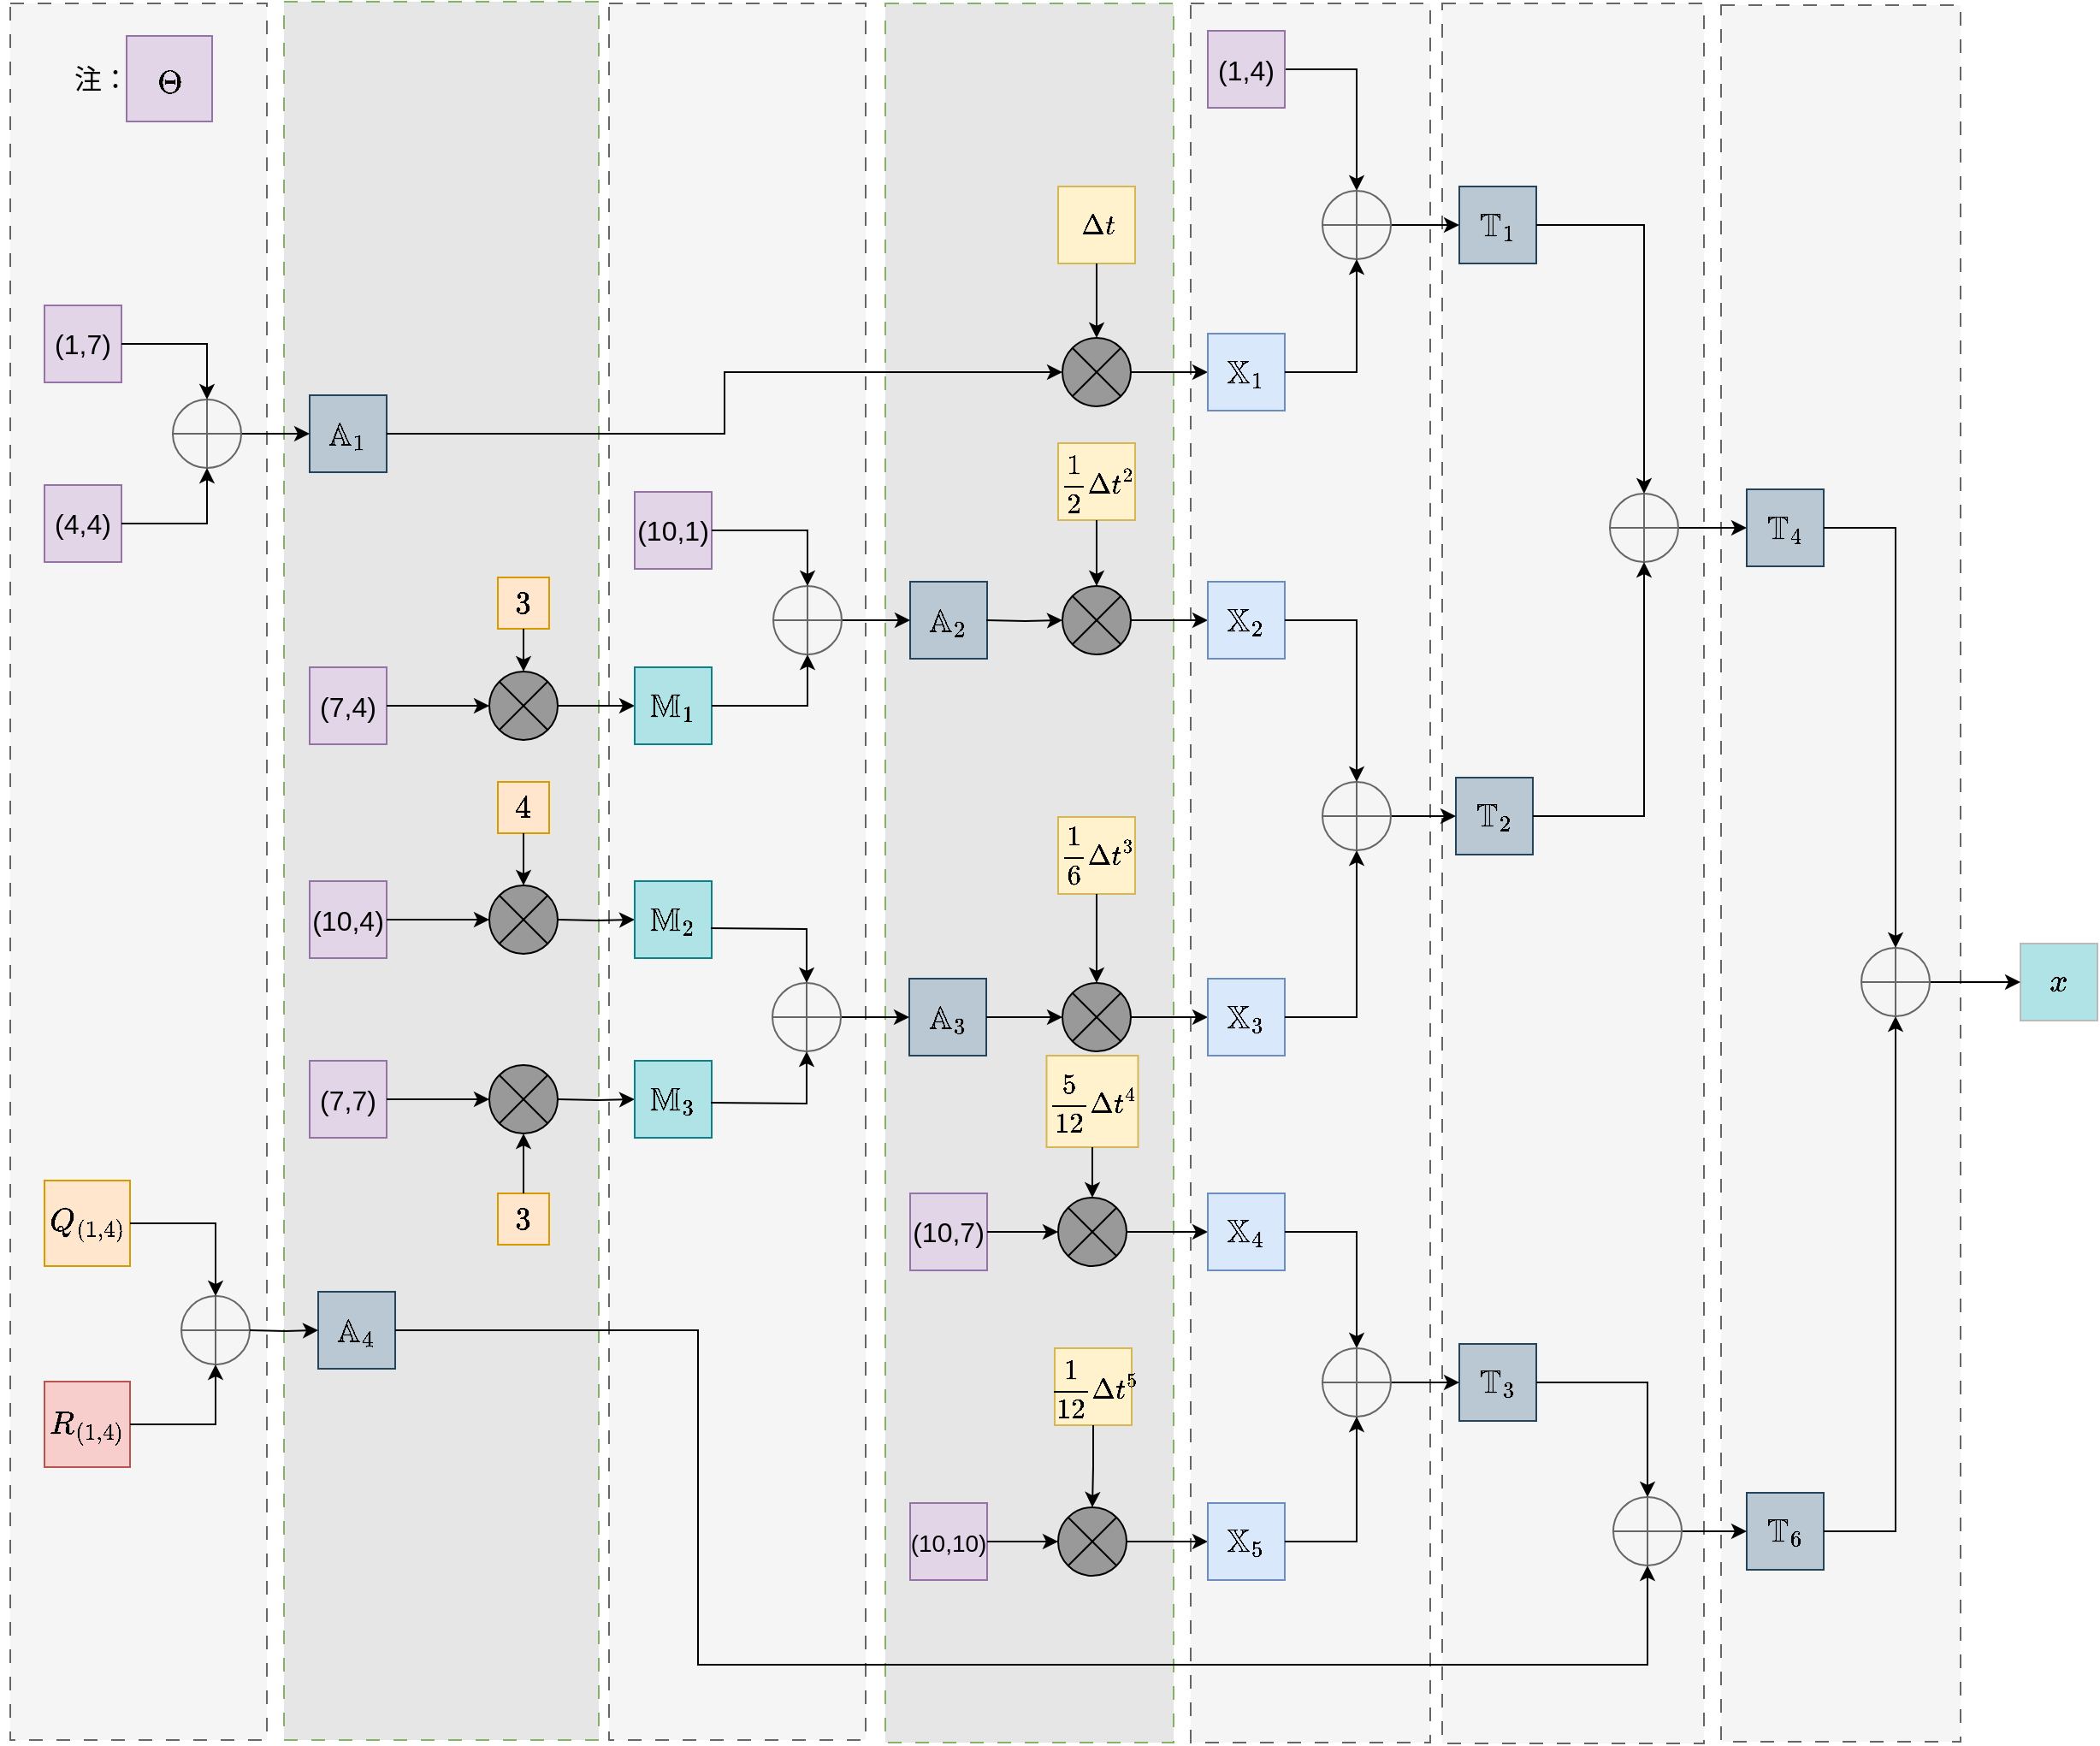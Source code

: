 <mxfile version="24.7.13">
  <diagram name="第 1 页" id="GiNAaCklsX_8uzecNkrt">
    <mxGraphModel dx="1613" dy="132" grid="0" gridSize="10" guides="1" tooltips="1" connect="1" arrows="1" fold="1" page="1" pageScale="1" pageWidth="827" pageHeight="1169" math="1" shadow="0">
      <root>
        <mxCell id="0" />
        <mxCell id="1" parent="0" />
        <mxCell id="vYAjjvCld0Y-YH37jlVp-1" value="" style="rounded=0;whiteSpace=wrap;html=1;dashed=1;dashPattern=8 8;fillColor=#f5f5f5;fontColor=#333333;strokeColor=#666666;" vertex="1" parent="1">
          <mxGeometry x="2210" y="1271" width="140" height="1015" as="geometry" />
        </mxCell>
        <mxCell id="vYAjjvCld0Y-YH37jlVp-2" value="" style="rounded=0;whiteSpace=wrap;html=1;dashed=1;dashPattern=8 8;fillColor=#f5f5f5;fontColor=#333333;strokeColor=#666666;" vertex="1" parent="1">
          <mxGeometry x="2047" y="1270" width="153" height="1017" as="geometry" />
        </mxCell>
        <mxCell id="vYAjjvCld0Y-YH37jlVp-3" value="" style="rounded=0;whiteSpace=wrap;html=1;dashed=1;dashPattern=8 8;fillColor=#f5f5f5;fontColor=#333333;strokeColor=#666666;" vertex="1" parent="1">
          <mxGeometry x="1900" y="1270" width="140" height="1016.5" as="geometry" />
        </mxCell>
        <mxCell id="vYAjjvCld0Y-YH37jlVp-4" value="" style="rounded=0;whiteSpace=wrap;html=1;dashed=1;dashPattern=8 8;strokeColor=#82b366;fillColor=#E6E6E6;" vertex="1" parent="1">
          <mxGeometry x="1721.5" y="1270" width="168.5" height="1016.5" as="geometry" />
        </mxCell>
        <mxCell id="vYAjjvCld0Y-YH37jlVp-5" value="" style="rounded=0;whiteSpace=wrap;html=1;dashed=1;dashPattern=8 8;fillColor=#f5f5f5;fontColor=#333333;strokeColor=#666666;" vertex="1" parent="1">
          <mxGeometry x="1560" y="1270" width="150" height="1015" as="geometry" />
        </mxCell>
        <mxCell id="vYAjjvCld0Y-YH37jlVp-6" value="" style="rounded=0;whiteSpace=wrap;html=1;dashed=1;dashPattern=8 8;strokeColor=#82b366;fillColor=#E6E6E6;" vertex="1" parent="1">
          <mxGeometry x="1370" y="1269" width="184" height="1016" as="geometry" />
        </mxCell>
        <mxCell id="vYAjjvCld0Y-YH37jlVp-7" value="" style="rounded=0;whiteSpace=wrap;html=1;dashed=1;dashPattern=8 8;fillColor=#f5f5f5;fontColor=#333333;strokeColor=#666666;" vertex="1" parent="1">
          <mxGeometry x="1210" y="1270" width="150" height="1015" as="geometry" />
        </mxCell>
        <mxCell id="vYAjjvCld0Y-YH37jlVp-8" value="" style="whiteSpace=wrap;html=1;aspect=fixed;fillColor=#e1d5e7;strokeColor=#9673a6;fontSize=16;" vertex="1" parent="1">
          <mxGeometry x="1278" y="1289" width="50" height="50" as="geometry" />
        </mxCell>
        <mxCell id="vYAjjvCld0Y-YH37jlVp-9" style="edgeStyle=orthogonalEdgeStyle;rounded=0;orthogonalLoop=1;jettySize=auto;html=1;entryX=0.5;entryY=0;entryDx=0;entryDy=0;entryPerimeter=0;" edge="1" parent="1" source="vYAjjvCld0Y-YH37jlVp-10" target="vYAjjvCld0Y-YH37jlVp-99">
          <mxGeometry relative="1" as="geometry">
            <mxPoint x="2005" y="1342" as="targetPoint" />
          </mxGeometry>
        </mxCell>
        <mxCell id="vYAjjvCld0Y-YH37jlVp-10" value="(1,4)" style="whiteSpace=wrap;html=1;aspect=fixed;fillColor=#e1d5e7;strokeColor=#9673a6;fontSize=16;" vertex="1" parent="1">
          <mxGeometry x="1910" y="1286" width="45" height="45" as="geometry" />
        </mxCell>
        <mxCell id="vYAjjvCld0Y-YH37jlVp-12" value="(1,7)" style="whiteSpace=wrap;html=1;aspect=fixed;fillColor=#e1d5e7;strokeColor=#9673a6;fontSize=16;" vertex="1" parent="1">
          <mxGeometry x="1230" y="1446.5" width="45" height="45" as="geometry" />
        </mxCell>
        <mxCell id="vYAjjvCld0Y-YH37jlVp-13" value="(4,4)" style="whiteSpace=wrap;html=1;aspect=fixed;fillColor=#e1d5e7;strokeColor=#9673a6;fontSize=16;" vertex="1" parent="1">
          <mxGeometry x="1230" y="1551.5" width="45" height="45" as="geometry" />
        </mxCell>
        <mxCell id="vYAjjvCld0Y-YH37jlVp-14" value="(10,1)" style="whiteSpace=wrap;html=1;aspect=fixed;fillColor=#e1d5e7;strokeColor=#9673a6;fontSize=16;" vertex="1" parent="1">
          <mxGeometry x="1575" y="1555.5" width="45" height="45" as="geometry" />
        </mxCell>
        <mxCell id="vYAjjvCld0Y-YH37jlVp-15" value="(7,4)" style="whiteSpace=wrap;html=1;aspect=fixed;fillColor=#e1d5e7;strokeColor=#9673a6;fontSize=16;" vertex="1" parent="1">
          <mxGeometry x="1385" y="1658" width="45" height="45" as="geometry" />
        </mxCell>
        <mxCell id="vYAjjvCld0Y-YH37jlVp-16" value="(10,4)" style="whiteSpace=wrap;html=1;aspect=fixed;fillColor=#e1d5e7;strokeColor=#9673a6;fontSize=16;" vertex="1" parent="1">
          <mxGeometry x="1385" y="1783" width="45" height="45" as="geometry" />
        </mxCell>
        <mxCell id="vYAjjvCld0Y-YH37jlVp-17" value="(7,7)" style="whiteSpace=wrap;html=1;aspect=fixed;fillColor=#e1d5e7;strokeColor=#9673a6;fontSize=16;" vertex="1" parent="1">
          <mxGeometry x="1385" y="1888" width="45" height="45" as="geometry" />
        </mxCell>
        <mxCell id="vYAjjvCld0Y-YH37jlVp-18" value="(10,7)" style="whiteSpace=wrap;html=1;aspect=fixed;fillColor=#e1d5e7;strokeColor=#9673a6;fontSize=16;" vertex="1" parent="1">
          <mxGeometry x="1736" y="1965.5" width="45" height="45" as="geometry" />
        </mxCell>
        <mxCell id="vYAjjvCld0Y-YH37jlVp-19" value="&lt;font style=&quot;font-size: 14px;&quot;&gt;(10,10)&lt;/font&gt;" style="whiteSpace=wrap;html=1;aspect=fixed;fillColor=#e1d5e7;strokeColor=#9673a6;fontSize=16;" vertex="1" parent="1">
          <mxGeometry x="1736" y="2146.5" width="45" height="45" as="geometry" />
        </mxCell>
        <mxCell id="vYAjjvCld0Y-YH37jlVp-20" value="$$Q_{(1,4)}$$" style="whiteSpace=wrap;html=1;aspect=fixed;fillColor=#ffe6cc;strokeColor=#d79b00;fontSize=16;" vertex="1" parent="1">
          <mxGeometry x="1230" y="1958" width="50" height="50" as="geometry" />
        </mxCell>
        <mxCell id="vYAjjvCld0Y-YH37jlVp-21" value="$$R_{(1,4)}$$" style="whiteSpace=wrap;html=1;aspect=fixed;fillColor=#f8cecc;strokeColor=#b85450;fontSize=16;" vertex="1" parent="1">
          <mxGeometry x="1230" y="2075.5" width="50" height="50" as="geometry" />
        </mxCell>
        <mxCell id="vYAjjvCld0Y-YH37jlVp-22" value="$$\Theta$$" style="text;html=1;align=center;verticalAlign=middle;resizable=0;points=[];autosize=1;strokeColor=none;fillColor=none;fontSize=16;" vertex="1" parent="1">
          <mxGeometry x="1253" y="1301.5" width="100" height="30" as="geometry" />
        </mxCell>
        <mxCell id="vYAjjvCld0Y-YH37jlVp-23" value="&lt;font style=&quot;font-size: 16px;&quot;&gt;$$\mathbb{A}_1$$&lt;/font&gt;" style="whiteSpace=wrap;html=1;aspect=fixed;fontSize=16;fillColor=#bac8d3;strokeColor=#23445d;" vertex="1" parent="1">
          <mxGeometry x="1385" y="1499" width="45" height="45" as="geometry" />
        </mxCell>
        <mxCell id="vYAjjvCld0Y-YH37jlVp-24" value="" style="verticalLabelPosition=bottom;verticalAlign=top;html=1;shape=mxgraph.flowchart.summing_function;fontSize=16;fillColor=#f5f5f5;fontColor=#333333;strokeColor=#666666;" vertex="1" parent="1">
          <mxGeometry x="1310" y="2025.5" width="40" height="40" as="geometry" />
        </mxCell>
        <mxCell id="vYAjjvCld0Y-YH37jlVp-28" value="$$\Delta t$$" style="whiteSpace=wrap;html=1;aspect=fixed;fillColor=#fff2cc;strokeColor=#d6b656;fontSize=14;" vertex="1" parent="1">
          <mxGeometry x="1822.5" y="1377" width="45" height="45" as="geometry" />
        </mxCell>
        <mxCell id="vYAjjvCld0Y-YH37jlVp-29" value="$$\frac{1}{2}\Delta t^2$$" style="whiteSpace=wrap;html=1;aspect=fixed;fillColor=#fff2cc;strokeColor=#d6b656;fontSize=14;" vertex="1" parent="1">
          <mxGeometry x="1822.5" y="1527" width="45" height="45" as="geometry" />
        </mxCell>
        <mxCell id="vYAjjvCld0Y-YH37jlVp-31" value="$$\frac{1}{6}\Delta t^3$$" style="whiteSpace=wrap;html=1;aspect=fixed;fillColor=#fff2cc;strokeColor=#d6b656;fontSize=14;" vertex="1" parent="1">
          <mxGeometry x="1822.5" y="1745.5" width="45" height="45" as="geometry" />
        </mxCell>
        <mxCell id="vYAjjvCld0Y-YH37jlVp-32" value="&lt;font style=&quot;font-size: 14px;&quot;&gt;$$\frac{5}{12}\Delta t^4$$&lt;/font&gt;" style="whiteSpace=wrap;html=1;aspect=fixed;fillColor=#fff2cc;strokeColor=#d6b656;fontSize=13;" vertex="1" parent="1">
          <mxGeometry x="1815.75" y="1885" width="53.5" height="53.5" as="geometry" />
        </mxCell>
        <mxCell id="vYAjjvCld0Y-YH37jlVp-33" value="$$\frac{1}{12}\Delta t^5$$" style="whiteSpace=wrap;html=1;aspect=fixed;fillColor=#fff2cc;strokeColor=#d6b656;fontSize=14;" vertex="1" parent="1">
          <mxGeometry x="1820.5" y="2056" width="45" height="45" as="geometry" />
        </mxCell>
        <mxCell id="vYAjjvCld0Y-YH37jlVp-36" style="edgeStyle=orthogonalEdgeStyle;rounded=0;orthogonalLoop=1;jettySize=auto;html=1;entryX=0;entryY=0.5;entryDx=0;entryDy=0;fontSize=16;" edge="1" parent="1" source="vYAjjvCld0Y-YH37jlVp-37" target="vYAjjvCld0Y-YH37jlVp-57">
          <mxGeometry relative="1" as="geometry" />
        </mxCell>
        <mxCell id="vYAjjvCld0Y-YH37jlVp-37" value="" style="verticalLabelPosition=bottom;verticalAlign=top;html=1;shape=mxgraph.flowchart.or;fontSize=16;fillColor=#999999;strokeColor=#000000;" vertex="1" parent="1">
          <mxGeometry x="1490" y="1660.5" width="40" height="40" as="geometry" />
        </mxCell>
        <mxCell id="vYAjjvCld0Y-YH37jlVp-38" value="$$3$$" style="whiteSpace=wrap;html=1;aspect=fixed;fillColor=#ffe6cc;strokeColor=#d79b00;fontSize=16;" vertex="1" parent="1">
          <mxGeometry x="1495" y="1605.5" width="30" height="30" as="geometry" />
        </mxCell>
        <mxCell id="vYAjjvCld0Y-YH37jlVp-39" style="edgeStyle=orthogonalEdgeStyle;rounded=0;orthogonalLoop=1;jettySize=auto;html=1;entryX=0.5;entryY=0;entryDx=0;entryDy=0;entryPerimeter=0;fontSize=16;" edge="1" parent="1" source="vYAjjvCld0Y-YH37jlVp-38" target="vYAjjvCld0Y-YH37jlVp-37">
          <mxGeometry relative="1" as="geometry" />
        </mxCell>
        <mxCell id="vYAjjvCld0Y-YH37jlVp-40" style="edgeStyle=orthogonalEdgeStyle;rounded=0;orthogonalLoop=1;jettySize=auto;html=1;exitX=1;exitY=0.5;exitDx=0;exitDy=0;entryX=0;entryY=0.5;entryDx=0;entryDy=0;entryPerimeter=0;fontSize=16;" edge="1" parent="1" source="vYAjjvCld0Y-YH37jlVp-15" target="vYAjjvCld0Y-YH37jlVp-37">
          <mxGeometry relative="1" as="geometry" />
        </mxCell>
        <mxCell id="vYAjjvCld0Y-YH37jlVp-41" value="" style="verticalLabelPosition=bottom;verticalAlign=top;html=1;shape=mxgraph.flowchart.or;fontSize=16;fillColor=#999999;strokeColor=#000000;" vertex="1" parent="1">
          <mxGeometry x="1490" y="1890.5" width="40" height="40" as="geometry" />
        </mxCell>
        <mxCell id="vYAjjvCld0Y-YH37jlVp-42" value="$$3$$" style="whiteSpace=wrap;html=1;aspect=fixed;fillColor=#ffe6cc;strokeColor=#d79b00;fontSize=16;" vertex="1" parent="1">
          <mxGeometry x="1495" y="1965.5" width="30" height="30" as="geometry" />
        </mxCell>
        <mxCell id="vYAjjvCld0Y-YH37jlVp-43" style="edgeStyle=orthogonalEdgeStyle;rounded=0;orthogonalLoop=1;jettySize=auto;html=1;entryX=0.5;entryY=1;entryDx=0;entryDy=0;entryPerimeter=0;fontSize=16;" edge="1" parent="1" source="vYAjjvCld0Y-YH37jlVp-42" target="vYAjjvCld0Y-YH37jlVp-41">
          <mxGeometry relative="1" as="geometry" />
        </mxCell>
        <mxCell id="vYAjjvCld0Y-YH37jlVp-44" style="edgeStyle=orthogonalEdgeStyle;rounded=0;orthogonalLoop=1;jettySize=auto;html=1;exitX=1;exitY=0.5;exitDx=0;exitDy=0;entryX=0;entryY=0.5;entryDx=0;entryDy=0;entryPerimeter=0;fontSize=16;" edge="1" parent="1" source="vYAjjvCld0Y-YH37jlVp-17" target="vYAjjvCld0Y-YH37jlVp-41">
          <mxGeometry relative="1" as="geometry" />
        </mxCell>
        <mxCell id="vYAjjvCld0Y-YH37jlVp-45" value="" style="verticalLabelPosition=bottom;verticalAlign=top;html=1;shape=mxgraph.flowchart.or;fontSize=16;fillColor=#999999;strokeColor=#000000;" vertex="1" parent="1">
          <mxGeometry x="1490" y="1785.5" width="40" height="40" as="geometry" />
        </mxCell>
        <mxCell id="vYAjjvCld0Y-YH37jlVp-46" value="$$4$$" style="whiteSpace=wrap;html=1;aspect=fixed;fillColor=#ffe6cc;strokeColor=#d79b00;fontSize=16;" vertex="1" parent="1">
          <mxGeometry x="1495" y="1725" width="30" height="30" as="geometry" />
        </mxCell>
        <mxCell id="vYAjjvCld0Y-YH37jlVp-47" style="edgeStyle=orthogonalEdgeStyle;rounded=0;orthogonalLoop=1;jettySize=auto;html=1;entryX=0.5;entryY=0;entryDx=0;entryDy=0;entryPerimeter=0;fontSize=16;" edge="1" parent="1" source="vYAjjvCld0Y-YH37jlVp-46" target="vYAjjvCld0Y-YH37jlVp-45">
          <mxGeometry relative="1" as="geometry" />
        </mxCell>
        <mxCell id="vYAjjvCld0Y-YH37jlVp-48" style="edgeStyle=orthogonalEdgeStyle;rounded=0;orthogonalLoop=1;jettySize=auto;html=1;entryX=0;entryY=0.5;entryDx=0;entryDy=0;entryPerimeter=0;fontSize=16;" edge="1" parent="1" source="vYAjjvCld0Y-YH37jlVp-16" target="vYAjjvCld0Y-YH37jlVp-45">
          <mxGeometry relative="1" as="geometry" />
        </mxCell>
        <mxCell id="vYAjjvCld0Y-YH37jlVp-49" style="edgeStyle=orthogonalEdgeStyle;rounded=0;orthogonalLoop=1;jettySize=auto;html=1;entryX=0.5;entryY=0;entryDx=0;entryDy=0;entryPerimeter=0;fontSize=16;" edge="1" parent="1" source="vYAjjvCld0Y-YH37jlVp-20" target="vYAjjvCld0Y-YH37jlVp-24">
          <mxGeometry relative="1" as="geometry" />
        </mxCell>
        <mxCell id="vYAjjvCld0Y-YH37jlVp-50" style="edgeStyle=orthogonalEdgeStyle;rounded=0;orthogonalLoop=1;jettySize=auto;html=1;exitX=1;exitY=0.5;exitDx=0;exitDy=0;entryX=0.5;entryY=1;entryDx=0;entryDy=0;entryPerimeter=0;fontSize=16;" edge="1" parent="1" source="vYAjjvCld0Y-YH37jlVp-21" target="vYAjjvCld0Y-YH37jlVp-24">
          <mxGeometry relative="1" as="geometry" />
        </mxCell>
        <mxCell id="vYAjjvCld0Y-YH37jlVp-51" style="edgeStyle=orthogonalEdgeStyle;rounded=0;orthogonalLoop=1;jettySize=auto;html=1;entryX=0;entryY=0.5;entryDx=0;entryDy=0;fontSize=16;" edge="1" parent="1" source="vYAjjvCld0Y-YH37jlVp-52" target="vYAjjvCld0Y-YH37jlVp-23">
          <mxGeometry relative="1" as="geometry" />
        </mxCell>
        <mxCell id="vYAjjvCld0Y-YH37jlVp-52" value="" style="verticalLabelPosition=bottom;verticalAlign=top;html=1;shape=mxgraph.flowchart.summing_function;fontSize=16;fillColor=#f5f5f5;fontColor=#333333;strokeColor=#666666;" vertex="1" parent="1">
          <mxGeometry x="1305" y="1501.5" width="40" height="40" as="geometry" />
        </mxCell>
        <mxCell id="vYAjjvCld0Y-YH37jlVp-53" style="edgeStyle=orthogonalEdgeStyle;rounded=0;orthogonalLoop=1;jettySize=auto;html=1;entryX=0.5;entryY=0;entryDx=0;entryDy=0;entryPerimeter=0;fontSize=16;exitX=1;exitY=0.5;exitDx=0;exitDy=0;" edge="1" parent="1" source="vYAjjvCld0Y-YH37jlVp-12" target="vYAjjvCld0Y-YH37jlVp-52">
          <mxGeometry relative="1" as="geometry">
            <mxPoint x="1275" y="1466.5" as="sourcePoint" />
          </mxGeometry>
        </mxCell>
        <mxCell id="vYAjjvCld0Y-YH37jlVp-54" style="edgeStyle=orthogonalEdgeStyle;rounded=0;orthogonalLoop=1;jettySize=auto;html=1;exitX=1;exitY=0.5;exitDx=0;exitDy=0;entryX=0.5;entryY=1;entryDx=0;entryDy=0;entryPerimeter=0;fontSize=16;" edge="1" parent="1" source="vYAjjvCld0Y-YH37jlVp-13" target="vYAjjvCld0Y-YH37jlVp-52">
          <mxGeometry relative="1" as="geometry">
            <mxPoint x="1275" y="1576.5" as="sourcePoint" />
          </mxGeometry>
        </mxCell>
        <mxCell id="vYAjjvCld0Y-YH37jlVp-55" value="$$\mathbb{A}_4$$" style="whiteSpace=wrap;html=1;aspect=fixed;fontSize=16;fillColor=#bac8d3;strokeColor=#23445d;" vertex="1" parent="1">
          <mxGeometry x="1390" y="2023" width="45" height="45" as="geometry" />
        </mxCell>
        <mxCell id="vYAjjvCld0Y-YH37jlVp-56" style="edgeStyle=orthogonalEdgeStyle;rounded=0;orthogonalLoop=1;jettySize=auto;html=1;entryX=0;entryY=0.5;entryDx=0;entryDy=0;fontSize=16;" edge="1" parent="1" target="vYAjjvCld0Y-YH37jlVp-55">
          <mxGeometry relative="1" as="geometry">
            <mxPoint x="1350" y="2045.5" as="sourcePoint" />
          </mxGeometry>
        </mxCell>
        <mxCell id="vYAjjvCld0Y-YH37jlVp-57" value="$$\mathbb{M}_1$$" style="whiteSpace=wrap;html=1;aspect=fixed;fontSize=16;fillColor=#b0e3e6;strokeColor=#0e8088;" vertex="1" parent="1">
          <mxGeometry x="1575" y="1658" width="45" height="45" as="geometry" />
        </mxCell>
        <mxCell id="vYAjjvCld0Y-YH37jlVp-58" style="edgeStyle=orthogonalEdgeStyle;rounded=0;orthogonalLoop=1;jettySize=auto;html=1;entryX=0;entryY=0.5;entryDx=0;entryDy=0;fontSize=16;" edge="1" parent="1" target="vYAjjvCld0Y-YH37jlVp-59">
          <mxGeometry relative="1" as="geometry">
            <mxPoint x="1530" y="1805.5" as="sourcePoint" />
          </mxGeometry>
        </mxCell>
        <mxCell id="vYAjjvCld0Y-YH37jlVp-59" value="$$\mathbb{M}_2$$" style="whiteSpace=wrap;html=1;aspect=fixed;fontSize=16;fillColor=#b0e3e6;strokeColor=#0e8088;" vertex="1" parent="1">
          <mxGeometry x="1575" y="1783" width="45" height="45" as="geometry" />
        </mxCell>
        <mxCell id="vYAjjvCld0Y-YH37jlVp-60" style="edgeStyle=orthogonalEdgeStyle;rounded=0;orthogonalLoop=1;jettySize=auto;html=1;entryX=0;entryY=0.5;entryDx=0;entryDy=0;fontSize=16;" edge="1" parent="1" target="vYAjjvCld0Y-YH37jlVp-61">
          <mxGeometry relative="1" as="geometry">
            <mxPoint x="1530" y="1910.5" as="sourcePoint" />
          </mxGeometry>
        </mxCell>
        <mxCell id="vYAjjvCld0Y-YH37jlVp-61" value="$$\mathbb{M}_3$$" style="whiteSpace=wrap;html=1;aspect=fixed;fontSize=16;fillColor=#b0e3e6;strokeColor=#0e8088;" vertex="1" parent="1">
          <mxGeometry x="1575" y="1888" width="45" height="45" as="geometry" />
        </mxCell>
        <mxCell id="vYAjjvCld0Y-YH37jlVp-62" value="&lt;font style=&quot;font-size: 16px;&quot;&gt;$$\mathbb{A}_2$$&lt;/font&gt;" style="whiteSpace=wrap;html=1;aspect=fixed;fontSize=16;fillColor=#bac8d3;strokeColor=#23445d;" vertex="1" parent="1">
          <mxGeometry x="1736" y="1608" width="45" height="45" as="geometry" />
        </mxCell>
        <mxCell id="vYAjjvCld0Y-YH37jlVp-63" style="edgeStyle=orthogonalEdgeStyle;rounded=0;orthogonalLoop=1;jettySize=auto;html=1;entryX=0;entryY=0.5;entryDx=0;entryDy=0;fontSize=16;" edge="1" parent="1" source="vYAjjvCld0Y-YH37jlVp-64" target="vYAjjvCld0Y-YH37jlVp-62">
          <mxGeometry relative="1" as="geometry" />
        </mxCell>
        <mxCell id="vYAjjvCld0Y-YH37jlVp-64" value="" style="verticalLabelPosition=bottom;verticalAlign=top;html=1;shape=mxgraph.flowchart.summing_function;fontSize=16;fillColor=#f5f5f5;fontColor=#333333;strokeColor=#666666;" vertex="1" parent="1">
          <mxGeometry x="1656" y="1610.5" width="40" height="40" as="geometry" />
        </mxCell>
        <mxCell id="vYAjjvCld0Y-YH37jlVp-65" style="edgeStyle=orthogonalEdgeStyle;rounded=0;orthogonalLoop=1;jettySize=auto;html=1;entryX=0.5;entryY=0;entryDx=0;entryDy=0;entryPerimeter=0;" edge="1" parent="1" source="vYAjjvCld0Y-YH37jlVp-14" target="vYAjjvCld0Y-YH37jlVp-64">
          <mxGeometry relative="1" as="geometry" />
        </mxCell>
        <mxCell id="vYAjjvCld0Y-YH37jlVp-66" style="edgeStyle=orthogonalEdgeStyle;rounded=0;orthogonalLoop=1;jettySize=auto;html=1;exitX=1;exitY=0.5;exitDx=0;exitDy=0;entryX=0.5;entryY=1;entryDx=0;entryDy=0;entryPerimeter=0;" edge="1" parent="1" source="vYAjjvCld0Y-YH37jlVp-57" target="vYAjjvCld0Y-YH37jlVp-64">
          <mxGeometry relative="1" as="geometry" />
        </mxCell>
        <mxCell id="vYAjjvCld0Y-YH37jlVp-67" value="&lt;font style=&quot;font-size: 16px;&quot;&gt;$$\mathbb{A}_3$$&lt;/font&gt;" style="whiteSpace=wrap;html=1;aspect=fixed;fontSize=16;fillColor=#bac8d3;strokeColor=#23445d;" vertex="1" parent="1">
          <mxGeometry x="1735.5" y="1840" width="45" height="45" as="geometry" />
        </mxCell>
        <mxCell id="vYAjjvCld0Y-YH37jlVp-68" style="edgeStyle=orthogonalEdgeStyle;rounded=0;orthogonalLoop=1;jettySize=auto;html=1;entryX=0;entryY=0.5;entryDx=0;entryDy=0;fontSize=16;" edge="1" parent="1" source="vYAjjvCld0Y-YH37jlVp-69" target="vYAjjvCld0Y-YH37jlVp-67">
          <mxGeometry relative="1" as="geometry" />
        </mxCell>
        <mxCell id="vYAjjvCld0Y-YH37jlVp-69" value="" style="verticalLabelPosition=bottom;verticalAlign=top;html=1;shape=mxgraph.flowchart.summing_function;fontSize=16;fillColor=#f5f5f5;fontColor=#333333;strokeColor=#666666;" vertex="1" parent="1">
          <mxGeometry x="1655.5" y="1842.5" width="40" height="40" as="geometry" />
        </mxCell>
        <mxCell id="vYAjjvCld0Y-YH37jlVp-70" style="edgeStyle=orthogonalEdgeStyle;rounded=0;orthogonalLoop=1;jettySize=auto;html=1;entryX=0.5;entryY=0;entryDx=0;entryDy=0;entryPerimeter=0;" edge="1" parent="1" target="vYAjjvCld0Y-YH37jlVp-69">
          <mxGeometry relative="1" as="geometry">
            <mxPoint x="1619.5" y="1810.5" as="sourcePoint" />
          </mxGeometry>
        </mxCell>
        <mxCell id="vYAjjvCld0Y-YH37jlVp-71" style="edgeStyle=orthogonalEdgeStyle;rounded=0;orthogonalLoop=1;jettySize=auto;html=1;exitX=1;exitY=0.5;exitDx=0;exitDy=0;entryX=0.5;entryY=1;entryDx=0;entryDy=0;entryPerimeter=0;" edge="1" parent="1" target="vYAjjvCld0Y-YH37jlVp-69">
          <mxGeometry relative="1" as="geometry">
            <mxPoint x="1619.5" y="1912.5" as="sourcePoint" />
          </mxGeometry>
        </mxCell>
        <mxCell id="vYAjjvCld0Y-YH37jlVp-72" value="&lt;font style=&quot;font-size: 16px;&quot;&gt;注：&lt;/font&gt;" style="text;html=1;align=center;verticalAlign=middle;resizable=0;points=[];autosize=1;strokeColor=none;fillColor=none;" vertex="1" parent="1">
          <mxGeometry x="1233" y="1299" width="60" height="30" as="geometry" />
        </mxCell>
        <mxCell id="vYAjjvCld0Y-YH37jlVp-74" style="edgeStyle=orthogonalEdgeStyle;rounded=0;orthogonalLoop=1;jettySize=auto;html=1;entryX=0;entryY=0.5;entryDx=0;entryDy=0;" edge="1" parent="1" source="vYAjjvCld0Y-YH37jlVp-75" target="vYAjjvCld0Y-YH37jlVp-77">
          <mxGeometry relative="1" as="geometry" />
        </mxCell>
        <mxCell id="vYAjjvCld0Y-YH37jlVp-75" value="" style="verticalLabelPosition=bottom;verticalAlign=top;html=1;shape=mxgraph.flowchart.or;fontSize=16;fillColor=#999999;strokeColor=#000000;" vertex="1" parent="1">
          <mxGeometry x="1825" y="1465.5" width="40" height="40" as="geometry" />
        </mxCell>
        <mxCell id="vYAjjvCld0Y-YH37jlVp-77" value="&lt;font style=&quot;font-size: 16px;&quot;&gt;$$\mathbb{X}_1$$&lt;/font&gt;" style="whiteSpace=wrap;html=1;aspect=fixed;fontSize=16;fillColor=#dae8fc;strokeColor=#6c8ebf;" vertex="1" parent="1">
          <mxGeometry x="1910" y="1463" width="45" height="45" as="geometry" />
        </mxCell>
        <mxCell id="vYAjjvCld0Y-YH37jlVp-78" style="edgeStyle=orthogonalEdgeStyle;rounded=0;orthogonalLoop=1;jettySize=auto;html=1;entryX=0;entryY=0.5;entryDx=0;entryDy=0;" edge="1" parent="1" source="vYAjjvCld0Y-YH37jlVp-79" target="vYAjjvCld0Y-YH37jlVp-80">
          <mxGeometry relative="1" as="geometry" />
        </mxCell>
        <mxCell id="vYAjjvCld0Y-YH37jlVp-79" value="" style="verticalLabelPosition=bottom;verticalAlign=top;html=1;shape=mxgraph.flowchart.or;fontSize=16;fillColor=#999999;strokeColor=#000000;" vertex="1" parent="1">
          <mxGeometry x="1825" y="1610.5" width="40" height="40" as="geometry" />
        </mxCell>
        <mxCell id="vYAjjvCld0Y-YH37jlVp-80" value="&lt;font style=&quot;font-size: 16px;&quot;&gt;$$\mathbb{X}_2$$&lt;/font&gt;" style="whiteSpace=wrap;html=1;aspect=fixed;fontSize=16;fillColor=#dae8fc;strokeColor=#6c8ebf;" vertex="1" parent="1">
          <mxGeometry x="1910" y="1608" width="45" height="45" as="geometry" />
        </mxCell>
        <mxCell id="vYAjjvCld0Y-YH37jlVp-81" style="edgeStyle=orthogonalEdgeStyle;rounded=0;orthogonalLoop=1;jettySize=auto;html=1;entryX=0;entryY=0.5;entryDx=0;entryDy=0;entryPerimeter=0;" edge="1" parent="1" target="vYAjjvCld0Y-YH37jlVp-79">
          <mxGeometry relative="1" as="geometry">
            <mxPoint x="1780.5" y="1630.5" as="sourcePoint" />
          </mxGeometry>
        </mxCell>
        <mxCell id="vYAjjvCld0Y-YH37jlVp-82" style="edgeStyle=orthogonalEdgeStyle;rounded=0;orthogonalLoop=1;jettySize=auto;html=1;entryX=0;entryY=0.5;entryDx=0;entryDy=0;" edge="1" parent="1" source="vYAjjvCld0Y-YH37jlVp-83" target="vYAjjvCld0Y-YH37jlVp-84">
          <mxGeometry relative="1" as="geometry" />
        </mxCell>
        <mxCell id="vYAjjvCld0Y-YH37jlVp-83" value="" style="verticalLabelPosition=bottom;verticalAlign=top;html=1;shape=mxgraph.flowchart.or;fontSize=16;fillColor=#999999;strokeColor=#000000;" vertex="1" parent="1">
          <mxGeometry x="1825" y="1842.5" width="40" height="40" as="geometry" />
        </mxCell>
        <mxCell id="vYAjjvCld0Y-YH37jlVp-84" value="&lt;font style=&quot;font-size: 16px;&quot;&gt;$$\mathbb{X}_3$$&lt;/font&gt;" style="whiteSpace=wrap;html=1;aspect=fixed;fontSize=16;fillColor=#dae8fc;strokeColor=#6c8ebf;" vertex="1" parent="1">
          <mxGeometry x="1910" y="1840" width="45" height="45" as="geometry" />
        </mxCell>
        <mxCell id="vYAjjvCld0Y-YH37jlVp-85" style="edgeStyle=orthogonalEdgeStyle;rounded=0;orthogonalLoop=1;jettySize=auto;html=1;entryX=0;entryY=0.5;entryDx=0;entryDy=0;entryPerimeter=0;" edge="1" parent="1" source="vYAjjvCld0Y-YH37jlVp-67" target="vYAjjvCld0Y-YH37jlVp-83">
          <mxGeometry relative="1" as="geometry" />
        </mxCell>
        <mxCell id="vYAjjvCld0Y-YH37jlVp-86" style="edgeStyle=orthogonalEdgeStyle;rounded=0;orthogonalLoop=1;jettySize=auto;html=1;entryX=0;entryY=0.5;entryDx=0;entryDy=0;" edge="1" parent="1" source="vYAjjvCld0Y-YH37jlVp-87" target="vYAjjvCld0Y-YH37jlVp-88">
          <mxGeometry relative="1" as="geometry" />
        </mxCell>
        <mxCell id="vYAjjvCld0Y-YH37jlVp-87" value="" style="verticalLabelPosition=bottom;verticalAlign=top;html=1;shape=mxgraph.flowchart.or;fontSize=16;fillColor=#999999;strokeColor=#000000;" vertex="1" parent="1">
          <mxGeometry x="1822.5" y="1968" width="40" height="40" as="geometry" />
        </mxCell>
        <mxCell id="vYAjjvCld0Y-YH37jlVp-88" value="&lt;font style=&quot;font-size: 16px;&quot;&gt;$$\mathbb{X}_4$$&lt;/font&gt;" style="whiteSpace=wrap;html=1;aspect=fixed;fontSize=16;fillColor=#dae8fc;strokeColor=#6c8ebf;" vertex="1" parent="1">
          <mxGeometry x="1910" y="1965.5" width="45" height="45" as="geometry" />
        </mxCell>
        <mxCell id="vYAjjvCld0Y-YH37jlVp-90" style="edgeStyle=orthogonalEdgeStyle;rounded=0;orthogonalLoop=1;jettySize=auto;html=1;entryX=0;entryY=0.5;entryDx=0;entryDy=0;entryPerimeter=0;" edge="1" parent="1" source="vYAjjvCld0Y-YH37jlVp-18" target="vYAjjvCld0Y-YH37jlVp-87">
          <mxGeometry relative="1" as="geometry" />
        </mxCell>
        <mxCell id="vYAjjvCld0Y-YH37jlVp-92" style="edgeStyle=orthogonalEdgeStyle;rounded=0;orthogonalLoop=1;jettySize=auto;html=1;entryX=0;entryY=0.5;entryDx=0;entryDy=0;" edge="1" parent="1" source="vYAjjvCld0Y-YH37jlVp-93" target="vYAjjvCld0Y-YH37jlVp-94">
          <mxGeometry relative="1" as="geometry" />
        </mxCell>
        <mxCell id="vYAjjvCld0Y-YH37jlVp-93" value="" style="verticalLabelPosition=bottom;verticalAlign=top;html=1;shape=mxgraph.flowchart.or;fontSize=16;fillColor=#999999;strokeColor=#000000;" vertex="1" parent="1">
          <mxGeometry x="1822.5" y="2149" width="40" height="40" as="geometry" />
        </mxCell>
        <mxCell id="vYAjjvCld0Y-YH37jlVp-94" value="&lt;font style=&quot;font-size: 16px;&quot;&gt;$$\mathbb{X}_5$$&lt;/font&gt;" style="whiteSpace=wrap;html=1;aspect=fixed;fontSize=16;fillColor=#dae8fc;strokeColor=#6c8ebf;" vertex="1" parent="1">
          <mxGeometry x="1910" y="2146.5" width="45" height="45" as="geometry" />
        </mxCell>
        <mxCell id="vYAjjvCld0Y-YH37jlVp-95" style="edgeStyle=orthogonalEdgeStyle;rounded=0;orthogonalLoop=1;jettySize=auto;html=1;entryX=0;entryY=0.5;entryDx=0;entryDy=0;entryPerimeter=0;" edge="1" parent="1" source="vYAjjvCld0Y-YH37jlVp-19" target="vYAjjvCld0Y-YH37jlVp-93">
          <mxGeometry relative="1" as="geometry" />
        </mxCell>
        <mxCell id="vYAjjvCld0Y-YH37jlVp-97" value="&lt;font style=&quot;font-size: 16px;&quot;&gt;$$\mathbb{T}_1$$&lt;/font&gt;" style="whiteSpace=wrap;html=1;aspect=fixed;fontSize=16;fillColor=#bac8d3;strokeColor=#23445d;" vertex="1" parent="1">
          <mxGeometry x="2057" y="1377" width="45" height="45" as="geometry" />
        </mxCell>
        <mxCell id="vYAjjvCld0Y-YH37jlVp-141" style="edgeStyle=orthogonalEdgeStyle;rounded=0;orthogonalLoop=1;jettySize=auto;html=1;entryX=0;entryY=0.5;entryDx=0;entryDy=0;" edge="1" parent="1" source="vYAjjvCld0Y-YH37jlVp-99" target="vYAjjvCld0Y-YH37jlVp-97">
          <mxGeometry relative="1" as="geometry" />
        </mxCell>
        <mxCell id="vYAjjvCld0Y-YH37jlVp-99" value="" style="verticalLabelPosition=bottom;verticalAlign=top;html=1;shape=mxgraph.flowchart.summing_function;fontSize=16;fillColor=#f5f5f5;fontColor=#333333;strokeColor=#666666;" vertex="1" parent="1">
          <mxGeometry x="1977" y="1379.5" width="40" height="40" as="geometry" />
        </mxCell>
        <mxCell id="vYAjjvCld0Y-YH37jlVp-101" value="&lt;font style=&quot;font-size: 16px;&quot;&gt;$$\mathbb{T}_2$$&lt;/font&gt;" style="whiteSpace=wrap;html=1;aspect=fixed;fontSize=16;fillColor=#bac8d3;strokeColor=#23445d;" vertex="1" parent="1">
          <mxGeometry x="2055" y="1722.5" width="45" height="45" as="geometry" />
        </mxCell>
        <mxCell id="vYAjjvCld0Y-YH37jlVp-142" style="edgeStyle=orthogonalEdgeStyle;rounded=0;orthogonalLoop=1;jettySize=auto;html=1;entryX=0;entryY=0.5;entryDx=0;entryDy=0;" edge="1" parent="1" source="vYAjjvCld0Y-YH37jlVp-103" target="vYAjjvCld0Y-YH37jlVp-101">
          <mxGeometry relative="1" as="geometry" />
        </mxCell>
        <mxCell id="vYAjjvCld0Y-YH37jlVp-103" value="" style="verticalLabelPosition=bottom;verticalAlign=top;html=1;shape=mxgraph.flowchart.summing_function;fontSize=16;fillColor=#f5f5f5;fontColor=#333333;strokeColor=#666666;" vertex="1" parent="1">
          <mxGeometry x="1977" y="1725" width="40" height="40" as="geometry" />
        </mxCell>
        <mxCell id="vYAjjvCld0Y-YH37jlVp-104" style="edgeStyle=orthogonalEdgeStyle;rounded=0;orthogonalLoop=1;jettySize=auto;html=1;entryX=0.5;entryY=1;entryDx=0;entryDy=0;entryPerimeter=0;" edge="1" parent="1" source="vYAjjvCld0Y-YH37jlVp-77" target="vYAjjvCld0Y-YH37jlVp-99">
          <mxGeometry relative="1" as="geometry" />
        </mxCell>
        <mxCell id="vYAjjvCld0Y-YH37jlVp-105" style="edgeStyle=orthogonalEdgeStyle;rounded=0;orthogonalLoop=1;jettySize=auto;html=1;entryX=0.5;entryY=0;entryDx=0;entryDy=0;entryPerimeter=0;" edge="1" parent="1" source="vYAjjvCld0Y-YH37jlVp-80" target="vYAjjvCld0Y-YH37jlVp-103">
          <mxGeometry relative="1" as="geometry" />
        </mxCell>
        <mxCell id="vYAjjvCld0Y-YH37jlVp-106" value="&lt;font style=&quot;font-size: 16px;&quot;&gt;$$\mathbb{T}_3$$&lt;/font&gt;" style="whiteSpace=wrap;html=1;aspect=fixed;fontSize=16;fillColor=#bac8d3;strokeColor=#23445d;" vertex="1" parent="1">
          <mxGeometry x="2057" y="2053.5" width="45" height="45" as="geometry" />
        </mxCell>
        <mxCell id="vYAjjvCld0Y-YH37jlVp-109" style="edgeStyle=orthogonalEdgeStyle;rounded=0;orthogonalLoop=1;jettySize=auto;html=1;entryX=0.5;entryY=1;entryDx=0;entryDy=0;entryPerimeter=0;" edge="1" parent="1" source="vYAjjvCld0Y-YH37jlVp-84" target="vYAjjvCld0Y-YH37jlVp-103">
          <mxGeometry relative="1" as="geometry" />
        </mxCell>
        <mxCell id="vYAjjvCld0Y-YH37jlVp-110" style="edgeStyle=orthogonalEdgeStyle;rounded=0;orthogonalLoop=1;jettySize=auto;html=1;" edge="1" parent="1" source="vYAjjvCld0Y-YH37jlVp-113">
          <mxGeometry relative="1" as="geometry">
            <mxPoint x="1997" y="2076" as="targetPoint" />
          </mxGeometry>
        </mxCell>
        <mxCell id="vYAjjvCld0Y-YH37jlVp-114" style="edgeStyle=orthogonalEdgeStyle;rounded=0;orthogonalLoop=1;jettySize=auto;html=1;entryX=0.5;entryY=1;entryDx=0;entryDy=0;entryPerimeter=0;" edge="1" parent="1" source="vYAjjvCld0Y-YH37jlVp-94" target="vYAjjvCld0Y-YH37jlVp-113">
          <mxGeometry relative="1" as="geometry" />
        </mxCell>
        <mxCell id="vYAjjvCld0Y-YH37jlVp-115" value="&lt;font style=&quot;font-size: 16px;&quot;&gt;$$\mathbb{T}_4$$&lt;/font&gt;" style="whiteSpace=wrap;html=1;aspect=fixed;fontSize=16;fillColor=#bac8d3;strokeColor=#23445d;" vertex="1" parent="1">
          <mxGeometry x="2225" y="1554" width="45" height="45" as="geometry" />
        </mxCell>
        <mxCell id="vYAjjvCld0Y-YH37jlVp-116" style="edgeStyle=orthogonalEdgeStyle;rounded=0;orthogonalLoop=1;jettySize=auto;html=1;entryX=0;entryY=0.5;entryDx=0;entryDy=0;" edge="1" parent="1" source="vYAjjvCld0Y-YH37jlVp-117" target="vYAjjvCld0Y-YH37jlVp-115">
          <mxGeometry relative="1" as="geometry" />
        </mxCell>
        <mxCell id="vYAjjvCld0Y-YH37jlVp-117" value="" style="verticalLabelPosition=bottom;verticalAlign=top;html=1;shape=mxgraph.flowchart.summing_function;fontSize=16;fillColor=#f5f5f5;fontColor=#333333;strokeColor=#666666;" vertex="1" parent="1">
          <mxGeometry x="2145" y="1556.5" width="40" height="40" as="geometry" />
        </mxCell>
        <mxCell id="vYAjjvCld0Y-YH37jlVp-118" style="edgeStyle=orthogonalEdgeStyle;rounded=0;orthogonalLoop=1;jettySize=auto;html=1;entryX=0.5;entryY=0;entryDx=0;entryDy=0;entryPerimeter=0;" edge="1" parent="1" source="vYAjjvCld0Y-YH37jlVp-97" target="vYAjjvCld0Y-YH37jlVp-117">
          <mxGeometry relative="1" as="geometry" />
        </mxCell>
        <mxCell id="vYAjjvCld0Y-YH37jlVp-119" style="edgeStyle=orthogonalEdgeStyle;rounded=0;orthogonalLoop=1;jettySize=auto;html=1;entryX=0.5;entryY=1;entryDx=0;entryDy=0;entryPerimeter=0;" edge="1" parent="1" source="vYAjjvCld0Y-YH37jlVp-101" target="vYAjjvCld0Y-YH37jlVp-117">
          <mxGeometry relative="1" as="geometry" />
        </mxCell>
        <mxCell id="vYAjjvCld0Y-YH37jlVp-120" value="&lt;font style=&quot;font-size: 16px;&quot;&gt;$$\mathbb{T}_6$$&lt;/font&gt;" style="whiteSpace=wrap;html=1;aspect=fixed;fontSize=16;fillColor=#bac8d3;strokeColor=#23445d;" vertex="1" parent="1">
          <mxGeometry x="2225" y="2140.5" width="45" height="45" as="geometry" />
        </mxCell>
        <mxCell id="vYAjjvCld0Y-YH37jlVp-121" style="edgeStyle=orthogonalEdgeStyle;rounded=0;orthogonalLoop=1;jettySize=auto;html=1;entryX=0;entryY=0.5;entryDx=0;entryDy=0;" edge="1" parent="1" source="vYAjjvCld0Y-YH37jlVp-122" target="vYAjjvCld0Y-YH37jlVp-120">
          <mxGeometry relative="1" as="geometry" />
        </mxCell>
        <mxCell id="vYAjjvCld0Y-YH37jlVp-122" value="" style="verticalLabelPosition=bottom;verticalAlign=top;html=1;shape=mxgraph.flowchart.summing_function;fontSize=16;fillColor=#f5f5f5;fontColor=#333333;strokeColor=#666666;" vertex="1" parent="1">
          <mxGeometry x="2147" y="2143" width="40" height="40" as="geometry" />
        </mxCell>
        <mxCell id="vYAjjvCld0Y-YH37jlVp-125" value="&lt;font style=&quot;font-size: 16px;&quot;&gt;$$x$$&lt;/font&gt;" style="whiteSpace=wrap;html=1;aspect=fixed;fontSize=16;fillColor=#B0E3E6;strokeColor=#BABABA;" vertex="1" parent="1">
          <mxGeometry x="2385" y="1819.5" width="45" height="45" as="geometry" />
        </mxCell>
        <mxCell id="vYAjjvCld0Y-YH37jlVp-126" style="edgeStyle=orthogonalEdgeStyle;rounded=0;orthogonalLoop=1;jettySize=auto;html=1;entryX=0;entryY=0.5;entryDx=0;entryDy=0;" edge="1" parent="1" source="vYAjjvCld0Y-YH37jlVp-127" target="vYAjjvCld0Y-YH37jlVp-125">
          <mxGeometry relative="1" as="geometry" />
        </mxCell>
        <mxCell id="vYAjjvCld0Y-YH37jlVp-127" value="" style="verticalLabelPosition=bottom;verticalAlign=top;html=1;shape=mxgraph.flowchart.summing_function;fontSize=16;fillColor=#f5f5f5;fontColor=#333333;strokeColor=#666666;" vertex="1" parent="1">
          <mxGeometry x="2292" y="1822" width="40" height="40" as="geometry" />
        </mxCell>
        <mxCell id="vYAjjvCld0Y-YH37jlVp-129" style="edgeStyle=orthogonalEdgeStyle;rounded=0;orthogonalLoop=1;jettySize=auto;html=1;entryX=0.5;entryY=0;entryDx=0;entryDy=0;entryPerimeter=0;" edge="1" parent="1" source="vYAjjvCld0Y-YH37jlVp-115" target="vYAjjvCld0Y-YH37jlVp-127">
          <mxGeometry relative="1" as="geometry" />
        </mxCell>
        <mxCell id="vYAjjvCld0Y-YH37jlVp-130" style="edgeStyle=orthogonalEdgeStyle;rounded=0;orthogonalLoop=1;jettySize=auto;html=1;entryX=0;entryY=0.5;entryDx=0;entryDy=0;entryPerimeter=0;" edge="1" parent="1" source="vYAjjvCld0Y-YH37jlVp-23" target="vYAjjvCld0Y-YH37jlVp-75">
          <mxGeometry relative="1" as="geometry" />
        </mxCell>
        <mxCell id="vYAjjvCld0Y-YH37jlVp-132" style="edgeStyle=orthogonalEdgeStyle;rounded=0;orthogonalLoop=1;jettySize=auto;html=1;entryX=0.5;entryY=0;entryDx=0;entryDy=0;entryPerimeter=0;" edge="1" parent="1" source="vYAjjvCld0Y-YH37jlVp-28" target="vYAjjvCld0Y-YH37jlVp-75">
          <mxGeometry relative="1" as="geometry" />
        </mxCell>
        <mxCell id="vYAjjvCld0Y-YH37jlVp-133" style="edgeStyle=orthogonalEdgeStyle;rounded=0;orthogonalLoop=1;jettySize=auto;html=1;entryX=0.5;entryY=0;entryDx=0;entryDy=0;entryPerimeter=0;" edge="1" parent="1" source="vYAjjvCld0Y-YH37jlVp-29" target="vYAjjvCld0Y-YH37jlVp-79">
          <mxGeometry relative="1" as="geometry" />
        </mxCell>
        <mxCell id="vYAjjvCld0Y-YH37jlVp-135" style="edgeStyle=orthogonalEdgeStyle;rounded=0;orthogonalLoop=1;jettySize=auto;html=1;entryX=0.5;entryY=0;entryDx=0;entryDy=0;entryPerimeter=0;" edge="1" parent="1" source="vYAjjvCld0Y-YH37jlVp-31" target="vYAjjvCld0Y-YH37jlVp-83">
          <mxGeometry relative="1" as="geometry" />
        </mxCell>
        <mxCell id="vYAjjvCld0Y-YH37jlVp-139" style="edgeStyle=orthogonalEdgeStyle;rounded=0;orthogonalLoop=1;jettySize=auto;html=1;exitX=0.5;exitY=1;exitDx=0;exitDy=0;entryX=0.5;entryY=0;entryDx=0;entryDy=0;entryPerimeter=0;" edge="1" parent="1" source="vYAjjvCld0Y-YH37jlVp-32" target="vYAjjvCld0Y-YH37jlVp-87">
          <mxGeometry relative="1" as="geometry" />
        </mxCell>
        <mxCell id="vYAjjvCld0Y-YH37jlVp-140" style="edgeStyle=orthogonalEdgeStyle;rounded=0;orthogonalLoop=1;jettySize=auto;html=1;entryX=0.5;entryY=0;entryDx=0;entryDy=0;entryPerimeter=0;" edge="1" parent="1" source="vYAjjvCld0Y-YH37jlVp-33" target="vYAjjvCld0Y-YH37jlVp-93">
          <mxGeometry relative="1" as="geometry" />
        </mxCell>
        <mxCell id="vYAjjvCld0Y-YH37jlVp-143" value="" style="edgeStyle=orthogonalEdgeStyle;rounded=0;orthogonalLoop=1;jettySize=auto;html=1;" edge="1" parent="1" source="vYAjjvCld0Y-YH37jlVp-88" target="vYAjjvCld0Y-YH37jlVp-113">
          <mxGeometry relative="1" as="geometry">
            <mxPoint x="1955" y="1988" as="sourcePoint" />
            <mxPoint x="1997" y="2076" as="targetPoint" />
          </mxGeometry>
        </mxCell>
        <mxCell id="vYAjjvCld0Y-YH37jlVp-144" style="edgeStyle=orthogonalEdgeStyle;rounded=0;orthogonalLoop=1;jettySize=auto;html=1;entryX=0;entryY=0.5;entryDx=0;entryDy=0;" edge="1" parent="1" source="vYAjjvCld0Y-YH37jlVp-113" target="vYAjjvCld0Y-YH37jlVp-106">
          <mxGeometry relative="1" as="geometry" />
        </mxCell>
        <mxCell id="vYAjjvCld0Y-YH37jlVp-113" value="" style="verticalLabelPosition=bottom;verticalAlign=top;html=1;shape=mxgraph.flowchart.summing_function;fontSize=16;fillColor=#f5f5f5;fontColor=#333333;strokeColor=#666666;" vertex="1" parent="1">
          <mxGeometry x="1977" y="2056" width="40" height="40" as="geometry" />
        </mxCell>
        <mxCell id="vYAjjvCld0Y-YH37jlVp-145" style="edgeStyle=orthogonalEdgeStyle;rounded=0;orthogonalLoop=1;jettySize=auto;html=1;entryX=0.5;entryY=0;entryDx=0;entryDy=0;entryPerimeter=0;" edge="1" parent="1" source="vYAjjvCld0Y-YH37jlVp-106" target="vYAjjvCld0Y-YH37jlVp-122">
          <mxGeometry relative="1" as="geometry" />
        </mxCell>
        <mxCell id="vYAjjvCld0Y-YH37jlVp-146" style="edgeStyle=orthogonalEdgeStyle;rounded=0;orthogonalLoop=1;jettySize=auto;html=1;entryX=0.5;entryY=1;entryDx=0;entryDy=0;entryPerimeter=0;" edge="1" parent="1" source="vYAjjvCld0Y-YH37jlVp-55" target="vYAjjvCld0Y-YH37jlVp-122">
          <mxGeometry relative="1" as="geometry">
            <Array as="points">
              <mxPoint x="1612" y="2046" />
              <mxPoint x="1612" y="2241" />
              <mxPoint x="2167" y="2241" />
            </Array>
          </mxGeometry>
        </mxCell>
        <mxCell id="vYAjjvCld0Y-YH37jlVp-147" style="edgeStyle=orthogonalEdgeStyle;rounded=0;orthogonalLoop=1;jettySize=auto;html=1;entryX=0.5;entryY=1;entryDx=0;entryDy=0;entryPerimeter=0;" edge="1" parent="1" source="vYAjjvCld0Y-YH37jlVp-120" target="vYAjjvCld0Y-YH37jlVp-127">
          <mxGeometry relative="1" as="geometry" />
        </mxCell>
      </root>
    </mxGraphModel>
  </diagram>
</mxfile>
